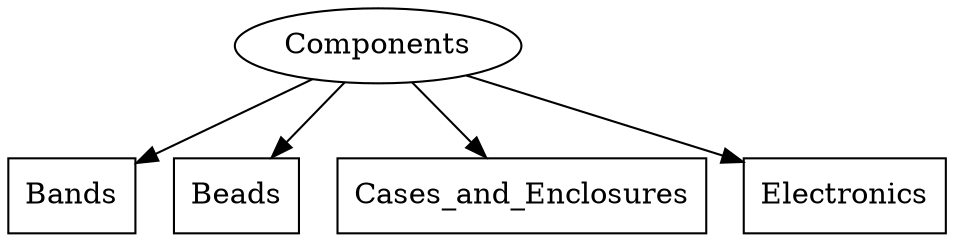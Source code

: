 /* Generate in command line:
dot -Tpng componentsGraph-1.gv -o componentsGraph-1.png */
//rankedDir=LR, 

digraph G  { 
	//graph [splines=ortho]
	node [shape=box] Bands Beads Cases_and_Enclosures Electronics
	node [shape=ellipse] Components

	Components -> {Bands Beads Cases_and_Enclosures Electronics}
}